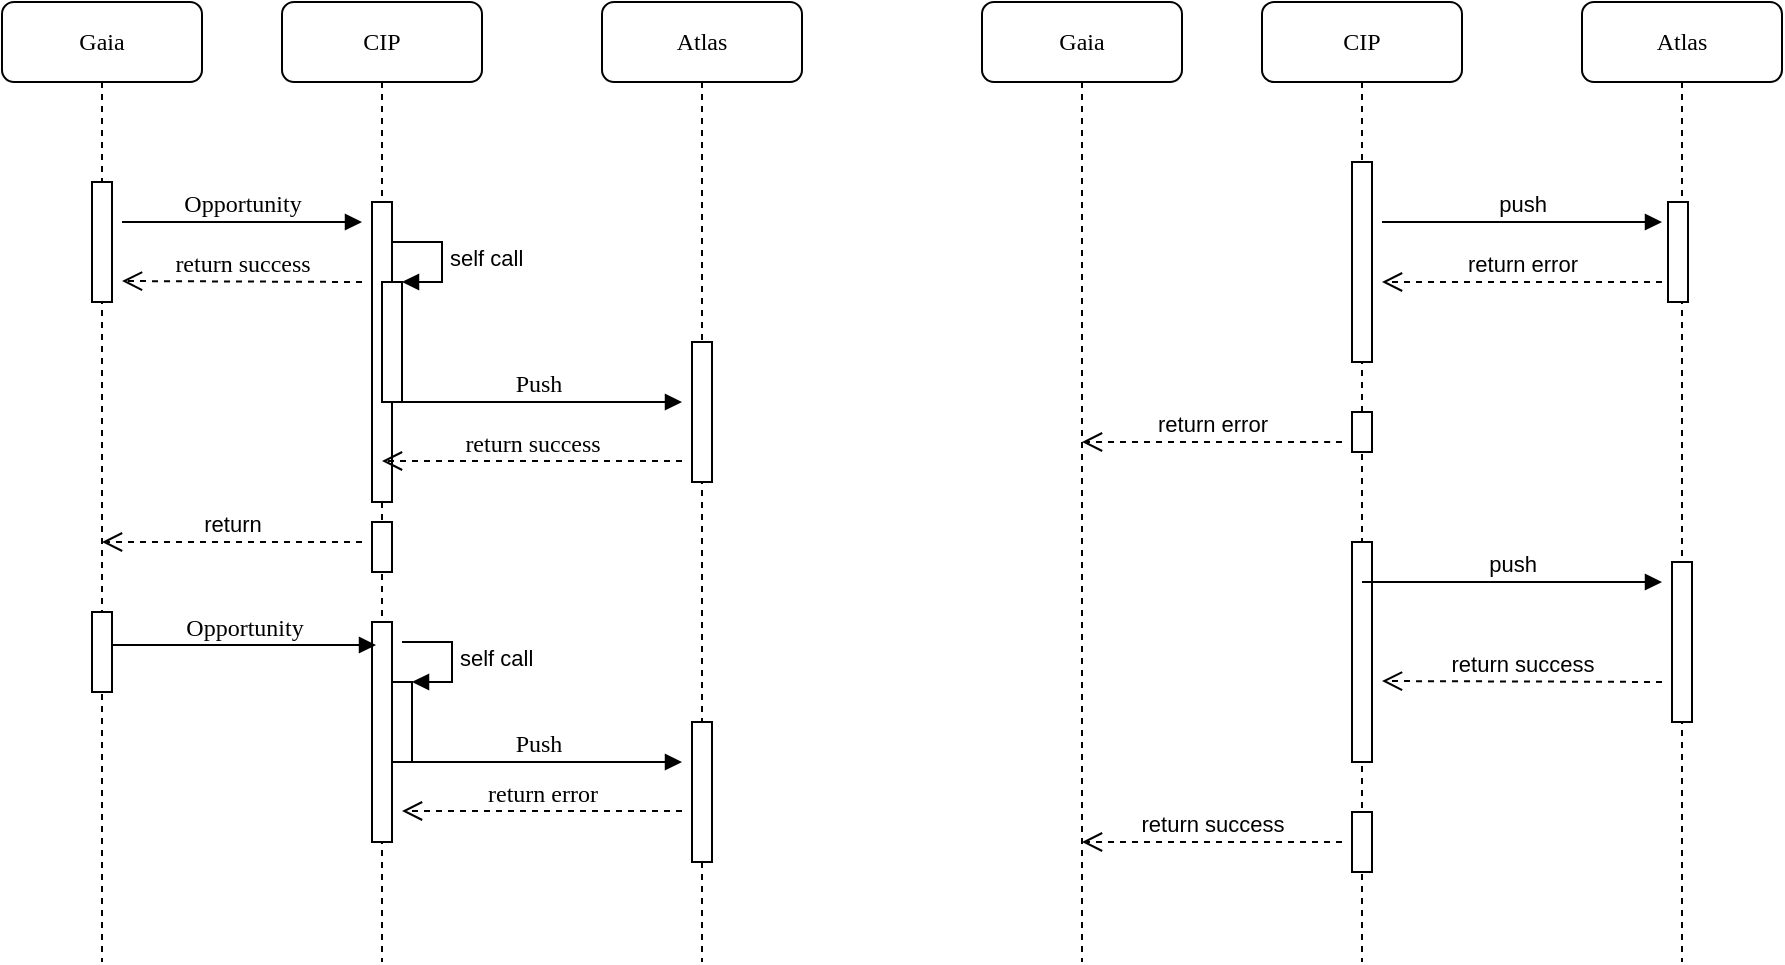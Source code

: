 <mxfile version="10.8.0" type="github"><diagram name="Page-1" id="13e1069c-82ec-6db2-03f1-153e76fe0fe0"><mxGraphModel dx="754" dy="386" grid="1" gridSize="10" guides="1" tooltips="1" connect="1" arrows="1" fold="1" page="1" pageScale="1" pageWidth="1100" pageHeight="850" background="#ffffff" math="0" shadow="0"><root><mxCell id="0"/><mxCell id="1" parent="0"/><mxCell id="7baba1c4bc27f4b0-2" value="CIP" style="shape=umlLifeline;perimeter=lifelinePerimeter;whiteSpace=wrap;html=1;container=1;collapsible=0;recursiveResize=0;outlineConnect=0;rounded=1;shadow=0;comic=0;labelBackgroundColor=none;strokeColor=#000000;strokeWidth=1;fillColor=#FFFFFF;fontFamily=Verdana;fontSize=12;fontColor=#000000;align=center;" parent="1" vertex="1"><mxGeometry x="240" y="80" width="100" height="480" as="geometry"/></mxCell><mxCell id="7baba1c4bc27f4b0-10" value="" style="html=1;points=[];perimeter=orthogonalPerimeter;rounded=0;shadow=0;comic=0;labelBackgroundColor=none;strokeColor=#000000;strokeWidth=1;fillColor=#FFFFFF;fontFamily=Verdana;fontSize=12;fontColor=#000000;align=center;" parent="7baba1c4bc27f4b0-2" vertex="1"><mxGeometry x="45" y="100" width="10" height="150" as="geometry"/></mxCell><mxCell id="h3rj_Jfbj5wUSvvP0vKX-10" value="" style="html=1;points=[];perimeter=orthogonalPerimeter;rounded=0;shadow=0;comic=0;labelBackgroundColor=none;strokeColor=#000000;strokeWidth=1;fillColor=#FFFFFF;fontFamily=Verdana;fontSize=12;fontColor=#000000;align=center;" parent="7baba1c4bc27f4b0-2" vertex="1"><mxGeometry x="45" y="310" width="10" height="110" as="geometry"/></mxCell><mxCell id="ze-Zow-VU7699FpMBkb--8" value="" style="html=1;points=[];perimeter=orthogonalPerimeter;" parent="7baba1c4bc27f4b0-2" vertex="1"><mxGeometry x="55" y="340" width="10" height="40" as="geometry"/></mxCell><mxCell id="ze-Zow-VU7699FpMBkb--9" value="self call" style="edgeStyle=orthogonalEdgeStyle;html=1;align=left;spacingLeft=2;endArrow=block;rounded=0;entryX=1;entryY=0;" parent="7baba1c4bc27f4b0-2" target="ze-Zow-VU7699FpMBkb--8" edge="1"><mxGeometry relative="1" as="geometry"><mxPoint x="60" y="320" as="sourcePoint"/><Array as="points"><mxPoint x="85" y="320"/></Array></mxGeometry></mxCell><mxCell id="ze-Zow-VU7699FpMBkb--15" value="" style="html=1;points=[];perimeter=orthogonalPerimeter;" parent="7baba1c4bc27f4b0-2" vertex="1"><mxGeometry x="45" y="260" width="10" height="25" as="geometry"/></mxCell><mxCell id="7baba1c4bc27f4b0-3" value="Atlas" style="shape=umlLifeline;perimeter=lifelinePerimeter;whiteSpace=wrap;html=1;container=1;collapsible=0;recursiveResize=0;outlineConnect=0;rounded=1;shadow=0;comic=0;labelBackgroundColor=none;strokeColor=#000000;strokeWidth=1;fillColor=#FFFFFF;fontFamily=Verdana;fontSize=12;fontColor=#000000;align=center;" parent="1" vertex="1"><mxGeometry x="400" y="80" width="100" height="480" as="geometry"/></mxCell><mxCell id="7baba1c4bc27f4b0-13" value="" style="html=1;points=[];perimeter=orthogonalPerimeter;rounded=0;shadow=0;comic=0;labelBackgroundColor=none;strokeColor=#000000;strokeWidth=1;fillColor=#FFFFFF;fontFamily=Verdana;fontSize=12;fontColor=#000000;align=center;" parent="7baba1c4bc27f4b0-3" vertex="1"><mxGeometry x="45" y="170" width="10" height="70" as="geometry"/></mxCell><mxCell id="h3rj_Jfbj5wUSvvP0vKX-12" value="" style="html=1;points=[];perimeter=orthogonalPerimeter;rounded=0;shadow=0;comic=0;labelBackgroundColor=none;strokeColor=#000000;strokeWidth=1;fillColor=#FFFFFF;fontFamily=Verdana;fontSize=12;fontColor=#000000;align=center;" parent="7baba1c4bc27f4b0-3" vertex="1"><mxGeometry x="45" y="360" width="10" height="70" as="geometry"/></mxCell><mxCell id="7baba1c4bc27f4b0-8" value="Gaia" style="shape=umlLifeline;perimeter=lifelinePerimeter;whiteSpace=wrap;html=1;container=1;collapsible=0;recursiveResize=0;outlineConnect=0;rounded=1;shadow=0;comic=0;labelBackgroundColor=none;strokeColor=#000000;strokeWidth=1;fillColor=#FFFFFF;fontFamily=Verdana;fontSize=12;fontColor=#000000;align=center;" parent="1" vertex="1"><mxGeometry x="100" y="80" width="100" height="480" as="geometry"/></mxCell><mxCell id="7baba1c4bc27f4b0-9" value="" style="html=1;points=[];perimeter=orthogonalPerimeter;rounded=0;shadow=0;comic=0;labelBackgroundColor=none;strokeColor=#000000;strokeWidth=1;fillColor=#FFFFFF;fontFamily=Verdana;fontSize=12;fontColor=#000000;align=center;" parent="7baba1c4bc27f4b0-8" vertex="1"><mxGeometry x="45" y="90" width="10" height="60" as="geometry"/></mxCell><mxCell id="7baba1c4bc27f4b0-11" value="Opportunity" style="html=1;verticalAlign=bottom;endArrow=block;labelBackgroundColor=none;fontFamily=Verdana;fontSize=12;edgeStyle=elbowEdgeStyle;elbow=vertical;" parent="1" edge="1"><mxGeometry relative="1" as="geometry"><mxPoint x="160" y="190" as="sourcePoint"/><mxPoint x="280" y="190" as="targetPoint"/><Array as="points"><mxPoint x="220" y="190"/></Array></mxGeometry></mxCell><mxCell id="h3rj_Jfbj5wUSvvP0vKX-7" value="Push" style="html=1;verticalAlign=bottom;endArrow=block;labelBackgroundColor=none;fontFamily=Verdana;fontSize=12;edgeStyle=elbowEdgeStyle;elbow=vertical;" parent="1" edge="1"><mxGeometry relative="1" as="geometry"><mxPoint x="295" y="280" as="sourcePoint"/><mxPoint x="440" y="280" as="targetPoint"/><Array as="points"><mxPoint x="360" y="280"/></Array></mxGeometry></mxCell><mxCell id="h3rj_Jfbj5wUSvvP0vKX-8" value="return success" style="html=1;verticalAlign=bottom;endArrow=open;dashed=1;endSize=8;labelBackgroundColor=none;fontFamily=Verdana;fontSize=12;edgeStyle=elbowEdgeStyle;elbow=vertical;" parent="1" edge="1"><mxGeometry relative="1" as="geometry"><mxPoint x="290" y="310" as="targetPoint"/><Array as="points"><mxPoint x="385" y="309.5"/><mxPoint x="415" y="309.5"/></Array><mxPoint x="440" y="309.5" as="sourcePoint"/></mxGeometry></mxCell><mxCell id="h3rj_Jfbj5wUSvvP0vKX-11" value="Opportunity" style="html=1;verticalAlign=bottom;endArrow=block;labelBackgroundColor=none;fontFamily=Verdana;fontSize=12;edgeStyle=elbowEdgeStyle;elbow=vertical;entryX=0.2;entryY=0.103;entryDx=0;entryDy=0;entryPerimeter=0;" parent="1" source="h3rj_Jfbj5wUSvvP0vKX-9" target="h3rj_Jfbj5wUSvvP0vKX-10" edge="1"><mxGeometry relative="1" as="geometry"><mxPoint x="150.5" y="384.5" as="sourcePoint"/><mxPoint x="290" y="385" as="targetPoint"/><Array as="points"/></mxGeometry></mxCell><mxCell id="h3rj_Jfbj5wUSvvP0vKX-13" value="Push" style="html=1;verticalAlign=bottom;endArrow=block;labelBackgroundColor=none;fontFamily=Verdana;fontSize=12;edgeStyle=elbowEdgeStyle;elbow=vertical;" parent="1" edge="1"><mxGeometry relative="1" as="geometry"><mxPoint x="295" y="460" as="sourcePoint"/><mxPoint x="440" y="460" as="targetPoint"/><Array as="points"><mxPoint x="370" y="460"/></Array></mxGeometry></mxCell><mxCell id="h3rj_Jfbj5wUSvvP0vKX-14" value="return error" style="html=1;verticalAlign=bottom;endArrow=open;dashed=1;endSize=8;labelBackgroundColor=none;fontFamily=Verdana;fontSize=12;edgeStyle=elbowEdgeStyle;elbow=vertical;" parent="1" edge="1"><mxGeometry relative="1" as="geometry"><mxPoint x="300" y="485" as="targetPoint"/><Array as="points"><mxPoint x="385" y="484.5"/><mxPoint x="415" y="484.5"/></Array><mxPoint x="440" y="484.5" as="sourcePoint"/></mxGeometry></mxCell><mxCell id="h3rj_Jfbj5wUSvvP0vKX-16" value="return success" style="html=1;verticalAlign=bottom;endArrow=open;dashed=1;endSize=8;labelBackgroundColor=none;fontFamily=Verdana;fontSize=12;edgeStyle=elbowEdgeStyle;elbow=vertical;" parent="1" edge="1"><mxGeometry relative="1" as="geometry"><mxPoint x="160" y="220" as="targetPoint"/><Array as="points"><mxPoint x="240" y="219.5"/><mxPoint x="270" y="219.5"/></Array><mxPoint x="280" y="220" as="sourcePoint"/></mxGeometry></mxCell><mxCell id="ze-Zow-VU7699FpMBkb--6" value="" style="html=1;points=[];perimeter=orthogonalPerimeter;" parent="1" vertex="1"><mxGeometry x="290" y="220" width="10" height="60" as="geometry"/></mxCell><mxCell id="ze-Zow-VU7699FpMBkb--7" value="self call" style="edgeStyle=orthogonalEdgeStyle;html=1;align=left;spacingLeft=2;endArrow=block;rounded=0;entryX=1;entryY=0;" parent="1" target="ze-Zow-VU7699FpMBkb--6" edge="1"><mxGeometry relative="1" as="geometry"><mxPoint x="295" y="200" as="sourcePoint"/><Array as="points"><mxPoint x="320" y="200"/></Array></mxGeometry></mxCell><mxCell id="h3rj_Jfbj5wUSvvP0vKX-9" value="" style="html=1;points=[];perimeter=orthogonalPerimeter;rounded=0;shadow=0;comic=0;labelBackgroundColor=none;strokeColor=#000000;strokeWidth=1;fillColor=#FFFFFF;fontFamily=Verdana;fontSize=12;fontColor=#000000;align=center;" parent="1" vertex="1"><mxGeometry x="145" y="385" width="10" height="40" as="geometry"/></mxCell><mxCell id="ze-Zow-VU7699FpMBkb--23" value="return" style="html=1;verticalAlign=bottom;endArrow=open;dashed=1;endSize=8;" parent="1" target="7baba1c4bc27f4b0-8" edge="1"><mxGeometry relative="1" as="geometry"><mxPoint x="280" y="350" as="sourcePoint"/><mxPoint x="200" y="350" as="targetPoint"/></mxGeometry></mxCell><mxCell id="inMqYXixZnruRNJZzoLE-1" value="CIP" style="shape=umlLifeline;perimeter=lifelinePerimeter;whiteSpace=wrap;html=1;container=1;collapsible=0;recursiveResize=0;outlineConnect=0;rounded=1;shadow=0;comic=0;labelBackgroundColor=none;strokeColor=#000000;strokeWidth=1;fillColor=#FFFFFF;fontFamily=Verdana;fontSize=12;fontColor=#000000;align=center;" vertex="1" parent="1"><mxGeometry x="730" y="80" width="100" height="480" as="geometry"/></mxCell><mxCell id="inMqYXixZnruRNJZzoLE-2" value="" style="html=1;points=[];perimeter=orthogonalPerimeter;rounded=0;shadow=0;comic=0;labelBackgroundColor=none;strokeColor=#000000;strokeWidth=1;fillColor=#FFFFFF;fontFamily=Verdana;fontSize=12;fontColor=#000000;align=center;" vertex="1" parent="inMqYXixZnruRNJZzoLE-1"><mxGeometry x="45" y="80" width="10" height="100" as="geometry"/></mxCell><mxCell id="inMqYXixZnruRNJZzoLE-15" value="push" style="html=1;verticalAlign=bottom;endArrow=block;" edge="1" parent="inMqYXixZnruRNJZzoLE-1"><mxGeometry width="80" relative="1" as="geometry"><mxPoint x="60" y="110" as="sourcePoint"/><mxPoint x="200" y="110" as="targetPoint"/></mxGeometry></mxCell><mxCell id="inMqYXixZnruRNJZzoLE-17" value="return error" style="html=1;verticalAlign=bottom;endArrow=open;dashed=1;endSize=8;" edge="1" parent="inMqYXixZnruRNJZzoLE-1"><mxGeometry relative="1" as="geometry"><mxPoint x="200" y="140" as="sourcePoint"/><mxPoint x="60" y="140" as="targetPoint"/></mxGeometry></mxCell><mxCell id="inMqYXixZnruRNJZzoLE-18" value="" style="html=1;points=[];perimeter=orthogonalPerimeter;" vertex="1" parent="inMqYXixZnruRNJZzoLE-1"><mxGeometry x="45" y="205" width="10" height="20" as="geometry"/></mxCell><mxCell id="inMqYXixZnruRNJZzoLE-21" value="" style="html=1;points=[];perimeter=orthogonalPerimeter;" vertex="1" parent="inMqYXixZnruRNJZzoLE-1"><mxGeometry x="45" y="270" width="10" height="110" as="geometry"/></mxCell><mxCell id="inMqYXixZnruRNJZzoLE-23" value="push" style="html=1;verticalAlign=bottom;endArrow=block;" edge="1" parent="inMqYXixZnruRNJZzoLE-1" source="inMqYXixZnruRNJZzoLE-1"><mxGeometry width="80" relative="1" as="geometry"><mxPoint x="70" y="290" as="sourcePoint"/><mxPoint x="200" y="290" as="targetPoint"/></mxGeometry></mxCell><mxCell id="inMqYXixZnruRNJZzoLE-25" value="" style="html=1;points=[];perimeter=orthogonalPerimeter;" vertex="1" parent="inMqYXixZnruRNJZzoLE-1"><mxGeometry x="45" y="405" width="10" height="30" as="geometry"/></mxCell><mxCell id="inMqYXixZnruRNJZzoLE-7" value="Atlas" style="shape=umlLifeline;perimeter=lifelinePerimeter;whiteSpace=wrap;html=1;container=1;collapsible=0;recursiveResize=0;outlineConnect=0;rounded=1;shadow=0;comic=0;labelBackgroundColor=none;strokeColor=#000000;strokeWidth=1;fillColor=#FFFFFF;fontFamily=Verdana;fontSize=12;fontColor=#000000;align=center;" vertex="1" parent="1"><mxGeometry x="890" y="80" width="100" height="480" as="geometry"/></mxCell><mxCell id="inMqYXixZnruRNJZzoLE-12" value="" style="html=1;points=[];perimeter=orthogonalPerimeter;" vertex="1" parent="inMqYXixZnruRNJZzoLE-7"><mxGeometry x="43" y="100" width="10" height="50" as="geometry"/></mxCell><mxCell id="inMqYXixZnruRNJZzoLE-22" value="" style="html=1;points=[];perimeter=orthogonalPerimeter;" vertex="1" parent="inMqYXixZnruRNJZzoLE-7"><mxGeometry x="45" y="280" width="10" height="80" as="geometry"/></mxCell><mxCell id="inMqYXixZnruRNJZzoLE-10" value="Gaia" style="shape=umlLifeline;perimeter=lifelinePerimeter;whiteSpace=wrap;html=1;container=1;collapsible=0;recursiveResize=0;outlineConnect=0;rounded=1;shadow=0;comic=0;labelBackgroundColor=none;strokeColor=#000000;strokeWidth=1;fillColor=#FFFFFF;fontFamily=Verdana;fontSize=12;fontColor=#000000;align=center;" vertex="1" parent="1"><mxGeometry x="590" y="80" width="100" height="480" as="geometry"/></mxCell><mxCell id="inMqYXixZnruRNJZzoLE-19" value="return error" style="html=1;verticalAlign=bottom;endArrow=open;dashed=1;endSize=8;" edge="1" parent="1" target="inMqYXixZnruRNJZzoLE-10"><mxGeometry relative="1" as="geometry"><mxPoint x="770" y="300" as="sourcePoint"/><mxPoint x="660" y="290" as="targetPoint"/><Array as="points"><mxPoint x="760" y="300"/></Array></mxGeometry></mxCell><mxCell id="inMqYXixZnruRNJZzoLE-24" value="return success" style="html=1;verticalAlign=bottom;endArrow=open;dashed=1;endSize=8;" edge="1" parent="1"><mxGeometry relative="1" as="geometry"><mxPoint x="930" y="420" as="sourcePoint"/><mxPoint x="790" y="419.5" as="targetPoint"/></mxGeometry></mxCell><mxCell id="inMqYXixZnruRNJZzoLE-26" value="return success" style="html=1;verticalAlign=bottom;endArrow=open;dashed=1;endSize=8;" edge="1" parent="1" target="inMqYXixZnruRNJZzoLE-10"><mxGeometry relative="1" as="geometry"><mxPoint x="770" y="500" as="sourcePoint"/><mxPoint x="690" y="500" as="targetPoint"/></mxGeometry></mxCell></root></mxGraphModel></diagram></mxfile>
